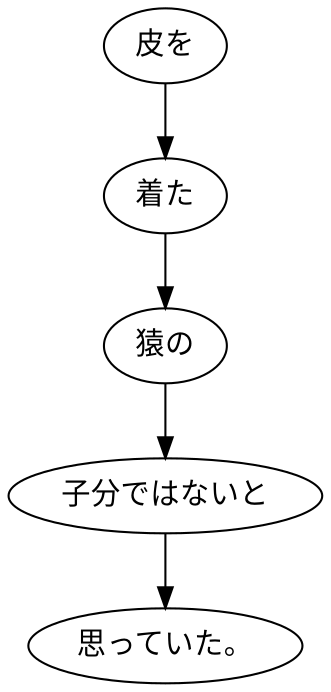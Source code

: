 digraph graph4259 {
	node0 [label="皮を"];
	node1 [label="着た"];
	node2 [label="猿の"];
	node3 [label="子分ではないと"];
	node4 [label="思っていた。"];
	node0 -> node1;
	node1 -> node2;
	node2 -> node3;
	node3 -> node4;
}
